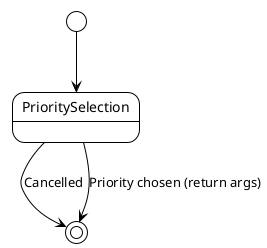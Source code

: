 @startuml Filter Command State Diagram
!theme plain

[*] --> PrioritySelection
PrioritySelection --> [*] : Cancelled
PrioritySelection --> [*] : Priority chosen (return args)
@enduml